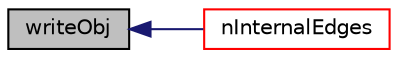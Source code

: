 digraph "writeObj"
{
  bgcolor="transparent";
  edge [fontname="Helvetica",fontsize="10",labelfontname="Helvetica",labelfontsize="10"];
  node [fontname="Helvetica",fontsize="10",shape=record];
  rankdir="LR";
  Node1 [label="writeObj",height=0.2,width=0.4,color="black", fillcolor="grey75", style="filled", fontcolor="black"];
  Node1 -> Node2 [dir="back",color="midnightblue",fontsize="10",style="solid",fontname="Helvetica"];
  Node2 [label="nInternalEdges",height=0.2,width=0.4,color="red",URL="$a02550.html#a3b322af5609b09f5d4f4b6fda11930df",tooltip="Return number of internal edges. "];
}
